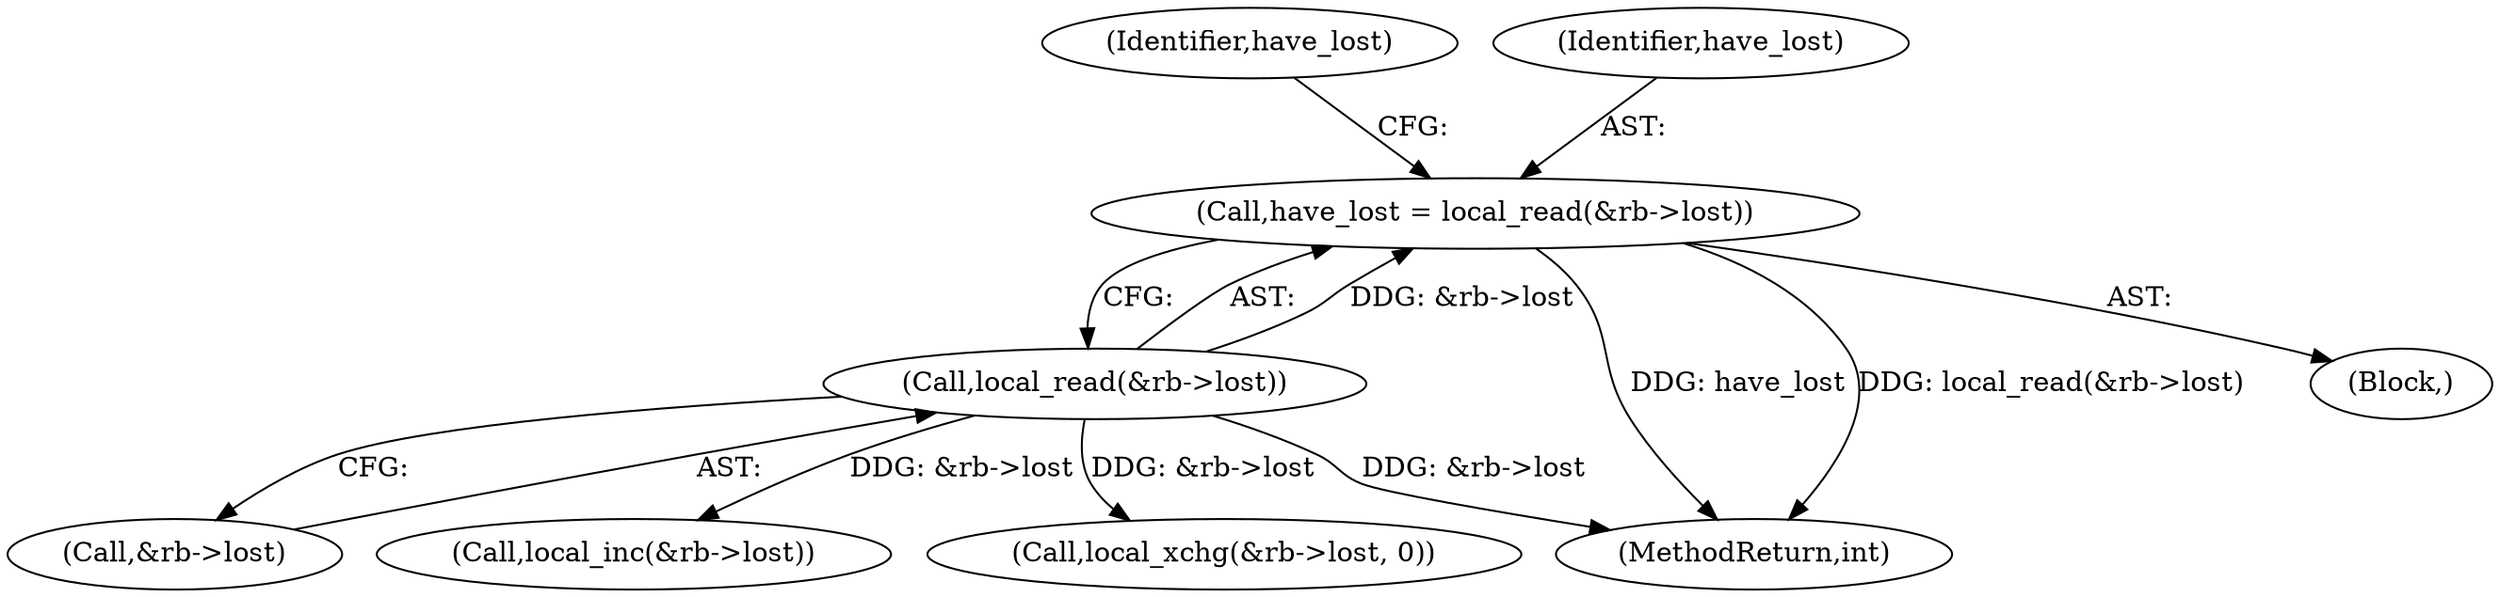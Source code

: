 digraph "0_linux_a8b0ca17b80e92faab46ee7179ba9e99ccb61233_68@API" {
"1000156" [label="(Call,have_lost = local_read(&rb->lost))"];
"1000158" [label="(Call,local_read(&rb->lost))"];
"1000370" [label="(MethodReturn,int)"];
"1000107" [label="(Block,)"];
"1000156" [label="(Call,have_lost = local_read(&rb->lost))"];
"1000164" [label="(Identifier,have_lost)"];
"1000159" [label="(Call,&rb->lost)"];
"1000358" [label="(Call,local_inc(&rb->lost))"];
"1000158" [label="(Call,local_read(&rb->lost))"];
"1000157" [label="(Identifier,have_lost)"];
"1000341" [label="(Call,local_xchg(&rb->lost, 0))"];
"1000156" -> "1000107"  [label="AST: "];
"1000156" -> "1000158"  [label="CFG: "];
"1000157" -> "1000156"  [label="AST: "];
"1000158" -> "1000156"  [label="AST: "];
"1000164" -> "1000156"  [label="CFG: "];
"1000156" -> "1000370"  [label="DDG: have_lost"];
"1000156" -> "1000370"  [label="DDG: local_read(&rb->lost)"];
"1000158" -> "1000156"  [label="DDG: &rb->lost"];
"1000158" -> "1000159"  [label="CFG: "];
"1000159" -> "1000158"  [label="AST: "];
"1000158" -> "1000370"  [label="DDG: &rb->lost"];
"1000158" -> "1000341"  [label="DDG: &rb->lost"];
"1000158" -> "1000358"  [label="DDG: &rb->lost"];
}
